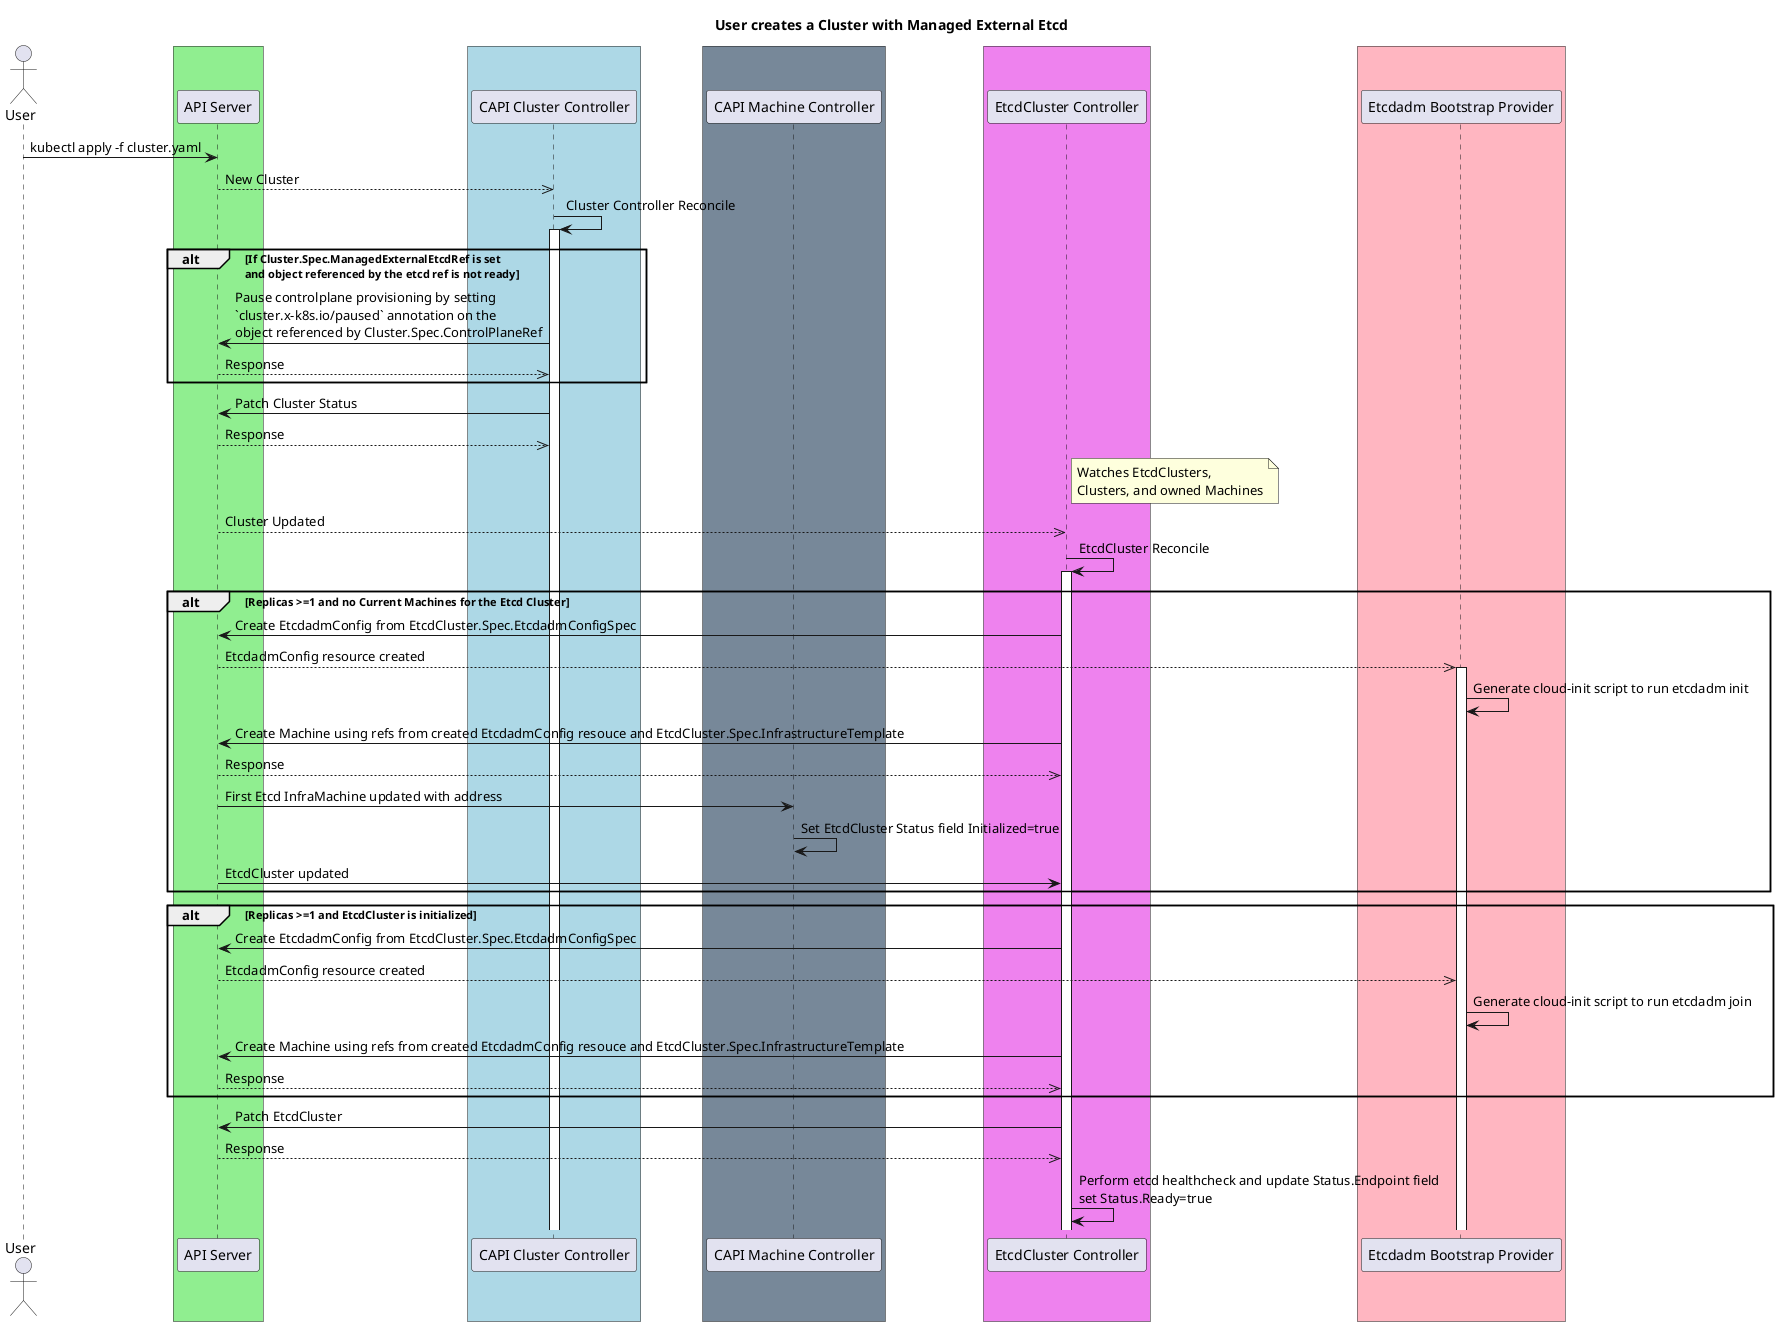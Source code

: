 @startuml
title User creates a Cluster with Managed External Etcd
actor User 
' -- GROUPS START ---
box #lightgreen
participant "API Server"
end box
box #lightblue
participant "CAPI Cluster Controller"
end box
skinparam BoxPadding 30
box #lightslategrey
participant "CAPI Machine Controller"
end box
box #violet
participant "EtcdCluster Controller"
end box
box #lightpink
participant "Etcdadm Bootstrap Provider"
end box
' -- GROUPS END ---
User->"API Server":kubectl apply -f cluster.yaml
"API Server"-->>"CAPI Cluster Controller": New Cluster
"CAPI Cluster Controller"-> "CAPI Cluster Controller":Cluster Controller Reconcile
activate "CAPI Cluster Controller"
alt If Cluster.Spec.ManagedExternalEtcdRef is set\nand object referenced by the etcd ref is not ready
"CAPI Cluster Controller"-> "API Server": Pause controlplane provisioning by setting\n`cluster.x-k8s.io/paused` annotation on the\nobject referenced by Cluster.Spec.ControlPlaneRef
"CAPI Cluster Controller"<<--"API Server": Response
end
"CAPI Cluster Controller"->"API Server": Patch Cluster Status
"CAPI Cluster Controller"<<--"API Server": Response
note right of "EtcdCluster Controller":Watches EtcdClusters,\nClusters, and owned Machines
"API Server"-->>"EtcdCluster Controller": Cluster Updated
"EtcdCluster Controller"-> "EtcdCluster Controller":EtcdCluster Reconcile
activate "EtcdCluster Controller"
alt Replicas >=1 and no Current Machines for the Etcd Cluster
"EtcdCluster Controller"->"API Server": Create EtcdadmConfig from EtcdCluster.Spec.EtcdadmConfigSpec
"Etcdadm Bootstrap Provider"<<--"API Server": EtcdadmConfig resource created
activate "Etcdadm Bootstrap Provider"
"Etcdadm Bootstrap Provider" -> "Etcdadm Bootstrap Provider": Generate cloud-init script to run etcdadm init
"EtcdCluster Controller"->"API Server": Create Machine using refs from created EtcdadmConfig resouce and EtcdCluster.Spec.InfrastructureTemplate
"EtcdCluster Controller"<<--"API Server": Response
"API Server" -> "CAPI Machine Controller": First Etcd InfraMachine updated with address
"CAPI Machine Controller" -> "CAPI Machine Controller": Set EtcdCluster Status field Initialized=true
"API Server" -> "EtcdCluster Controller": EtcdCluster updated
end
alt Replicas >=1 and EtcdCluster is initialized
"EtcdCluster Controller"->"API Server": Create EtcdadmConfig from EtcdCluster.Spec.EtcdadmConfigSpec
"Etcdadm Bootstrap Provider"<<--"API Server": EtcdadmConfig resource created
"Etcdadm Bootstrap Provider" -> "Etcdadm Bootstrap Provider": Generate cloud-init script to run etcdadm join
"EtcdCluster Controller"->"API Server": Create Machine using refs from created EtcdadmConfig resouce and EtcdCluster.Spec.InfrastructureTemplate
"EtcdCluster Controller"<<--"API Server": Response
end
"EtcdCluster Controller"->"API Server": Patch EtcdCluster
"EtcdCluster Controller"<<--"API Server": Response
"EtcdCluster Controller"->"EtcdCluster Controller": Perform etcd healthcheck and update Status.Endpoint field\nset Status.Ready=true
@enduml